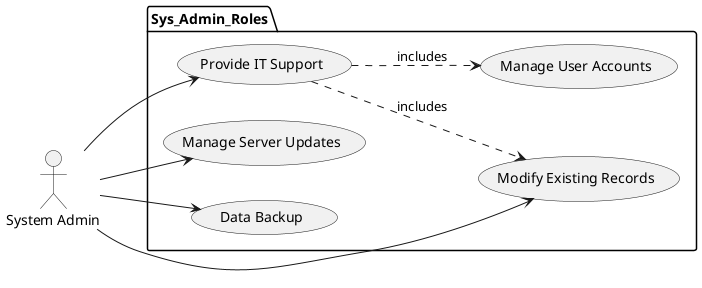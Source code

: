 @startuml
left to right direction

actor "System Admin" as SysAdmin

package Sys_Admin_Roles{
    SysAdmin --> (Provide IT Support)
    SysAdmin --> (Manage Server Updates) 
    SysAdmin --> (Modify Existing Records)
    SysAdmin --> (Data Backup)

	(Provide IT Support) ..> (Manage User Accounts): "includes" 
	(Provide IT Support) ..> (Modify Existing Records): "includes" 

}

@enduml
